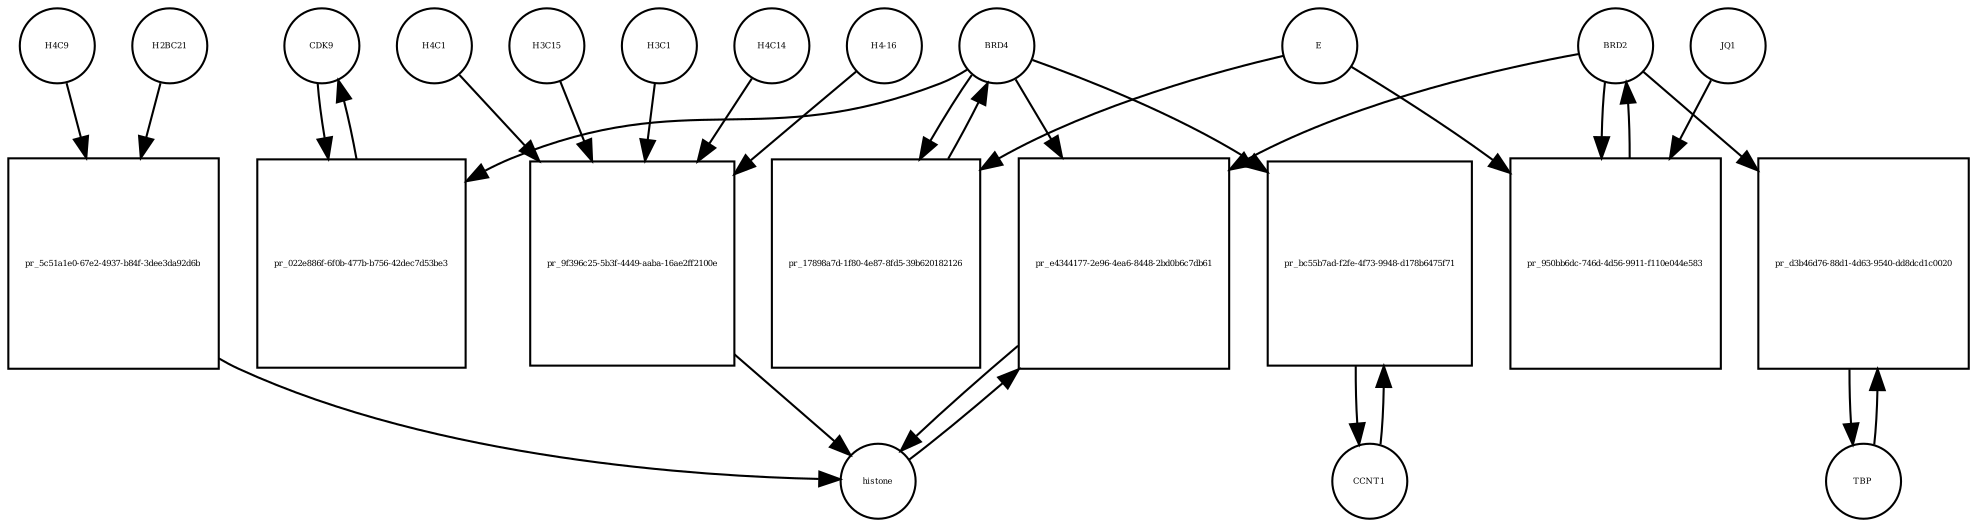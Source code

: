 strict digraph  {
CDK9 [annotation="", bipartite=0, cls=macromolecule, fontsize=4, label=CDK9, shape=circle];
"pr_022e886f-6f0b-477b-b756-42dec7d53be3" [annotation="", bipartite=1, cls=process, fontsize=4, label="pr_022e886f-6f0b-477b-b756-42dec7d53be3", shape=square];
BRD4 [annotation="", bipartite=0, cls=macromolecule, fontsize=4, label=BRD4, shape=circle];
CCNT1 [annotation="", bipartite=0, cls=macromolecule, fontsize=4, label=CCNT1, shape=circle];
"pr_bc55b7ad-f2fe-4f73-9948-d178b6475f71" [annotation="", bipartite=1, cls=process, fontsize=4, label="pr_bc55b7ad-f2fe-4f73-9948-d178b6475f71", shape=square];
histone [annotation="", bipartite=0, cls=complex, fontsize=4, label=histone, shape=circle];
"pr_e4344177-2e96-4ea6-8448-2bd0b6c7db61" [annotation="", bipartite=1, cls=process, fontsize=4, label="pr_e4344177-2e96-4ea6-8448-2bd0b6c7db61", shape=square];
BRD2 [annotation="", bipartite=0, cls=macromolecule, fontsize=4, label=BRD2, shape=circle];
"pr_17898a7d-1f80-4e87-8fd5-39b620182126" [annotation="", bipartite=1, cls=process, fontsize=4, label="pr_17898a7d-1f80-4e87-8fd5-39b620182126", shape=square];
E [annotation=urn_miriam_ncbiprotein_BCD58755, bipartite=0, cls=macromolecule, fontsize=4, label=E, shape=circle];
H4C14 [annotation="", bipartite=0, cls=macromolecule, fontsize=4, label=H4C14, shape=circle];
"pr_9f396c25-5b3f-4449-aaba-16ae2ff2100e" [annotation="", bipartite=1, cls=process, fontsize=4, label="pr_9f396c25-5b3f-4449-aaba-16ae2ff2100e", shape=square];
"H4-16" [annotation="", bipartite=0, cls=macromolecule, fontsize=4, label="H4-16", shape=circle];
H4C1 [annotation="", bipartite=0, cls=macromolecule, fontsize=4, label=H4C1, shape=circle];
H3C15 [annotation="", bipartite=0, cls=macromolecule, fontsize=4, label=H3C15, shape=circle];
H3C1 [annotation="", bipartite=0, cls=macromolecule, fontsize=4, label=H3C1, shape=circle];
"pr_950bb6dc-746d-4d56-9911-f110e044e583" [annotation="", bipartite=1, cls=process, fontsize=4, label="pr_950bb6dc-746d-4d56-9911-f110e044e583", shape=square];
JQ1 [annotation="", bipartite=0, cls=macromolecule, fontsize=4, label=JQ1, shape=circle];
TBP [annotation="", bipartite=0, cls=macromolecule, fontsize=4, label=TBP, shape=circle];
"pr_d3b46d76-88d1-4d63-9540-dd8dcd1c0020" [annotation="", bipartite=1, cls=process, fontsize=4, label="pr_d3b46d76-88d1-4d63-9540-dd8dcd1c0020", shape=square];
H4C9 [annotation="", bipartite=0, cls=macromolecule, fontsize=4, label=H4C9, shape=circle];
"pr_5c51a1e0-67e2-4937-b84f-3dee3da92d6b" [annotation="", bipartite=1, cls=process, fontsize=4, label="pr_5c51a1e0-67e2-4937-b84f-3dee3da92d6b", shape=square];
H2BC21 [annotation="", bipartite=0, cls=macromolecule, fontsize=4, label=H2BC21, shape=circle];
CDK9 -> "pr_022e886f-6f0b-477b-b756-42dec7d53be3"  [annotation="", interaction_type=consumption];
"pr_022e886f-6f0b-477b-b756-42dec7d53be3" -> CDK9  [annotation="", interaction_type=production];
BRD4 -> "pr_022e886f-6f0b-477b-b756-42dec7d53be3"  [annotation=urn_miriam_taxonomy_10090, interaction_type=catalysis];
BRD4 -> "pr_bc55b7ad-f2fe-4f73-9948-d178b6475f71"  [annotation="", interaction_type=catalysis];
BRD4 -> "pr_e4344177-2e96-4ea6-8448-2bd0b6c7db61"  [annotation="urn_miriam_doi_10.1038%2Fnsmb.3228.|urn_miriam_doi_10.1016%2Fj.molcel.2008.01.018", interaction_type=catalysis];
BRD4 -> "pr_17898a7d-1f80-4e87-8fd5-39b620182126"  [annotation="", interaction_type=consumption];
CCNT1 -> "pr_bc55b7ad-f2fe-4f73-9948-d178b6475f71"  [annotation="", interaction_type=consumption];
"pr_bc55b7ad-f2fe-4f73-9948-d178b6475f71" -> CCNT1  [annotation="", interaction_type=production];
histone -> "pr_e4344177-2e96-4ea6-8448-2bd0b6c7db61"  [annotation="", interaction_type=consumption];
"pr_e4344177-2e96-4ea6-8448-2bd0b6c7db61" -> histone  [annotation="", interaction_type=production];
BRD2 -> "pr_e4344177-2e96-4ea6-8448-2bd0b6c7db61"  [annotation="urn_miriam_doi_10.1038%2Fnsmb.3228.|urn_miriam_doi_10.1016%2Fj.molcel.2008.01.018", interaction_type=catalysis];
BRD2 -> "pr_950bb6dc-746d-4d56-9911-f110e044e583"  [annotation="", interaction_type=consumption];
BRD2 -> "pr_d3b46d76-88d1-4d63-9540-dd8dcd1c0020"  [annotation="urn_miriam_doi_10.1007%2Fs11010-006-9223-6", interaction_type=catalysis];
"pr_17898a7d-1f80-4e87-8fd5-39b620182126" -> BRD4  [annotation="", interaction_type=production];
E -> "pr_17898a7d-1f80-4e87-8fd5-39b620182126"  [annotation="urn_miriam_doi_10.1038%2Fs41586-020-2286-9", interaction_type=inhibition];
E -> "pr_950bb6dc-746d-4d56-9911-f110e044e583"  [annotation="urn_miriam_doi_10.1038%2Fs41586-020-2286-9|urn_miriam_doi_10.1080%2F15592294.2018.1469891", interaction_type=inhibition];
H4C14 -> "pr_9f396c25-5b3f-4449-aaba-16ae2ff2100e"  [annotation="", interaction_type=consumption];
"pr_9f396c25-5b3f-4449-aaba-16ae2ff2100e" -> histone  [annotation="", interaction_type=production];
"H4-16" -> "pr_9f396c25-5b3f-4449-aaba-16ae2ff2100e"  [annotation="", interaction_type=consumption];
H4C1 -> "pr_9f396c25-5b3f-4449-aaba-16ae2ff2100e"  [annotation="", interaction_type=consumption];
H3C15 -> "pr_9f396c25-5b3f-4449-aaba-16ae2ff2100e"  [annotation="", interaction_type=consumption];
H3C1 -> "pr_9f396c25-5b3f-4449-aaba-16ae2ff2100e"  [annotation="", interaction_type=consumption];
"pr_950bb6dc-746d-4d56-9911-f110e044e583" -> BRD2  [annotation="", interaction_type=production];
JQ1 -> "pr_950bb6dc-746d-4d56-9911-f110e044e583"  [annotation="urn_miriam_doi_10.1038%2Fs41586-020-2286-9|urn_miriam_doi_10.1080%2F15592294.2018.1469891", interaction_type=inhibition];
TBP -> "pr_d3b46d76-88d1-4d63-9540-dd8dcd1c0020"  [annotation="", interaction_type=consumption];
"pr_d3b46d76-88d1-4d63-9540-dd8dcd1c0020" -> TBP  [annotation="", interaction_type=production];
H4C9 -> "pr_5c51a1e0-67e2-4937-b84f-3dee3da92d6b"  [annotation="", interaction_type=consumption];
"pr_5c51a1e0-67e2-4937-b84f-3dee3da92d6b" -> histone  [annotation="", interaction_type=production];
H2BC21 -> "pr_5c51a1e0-67e2-4937-b84f-3dee3da92d6b"  [annotation="", interaction_type=consumption];
}
